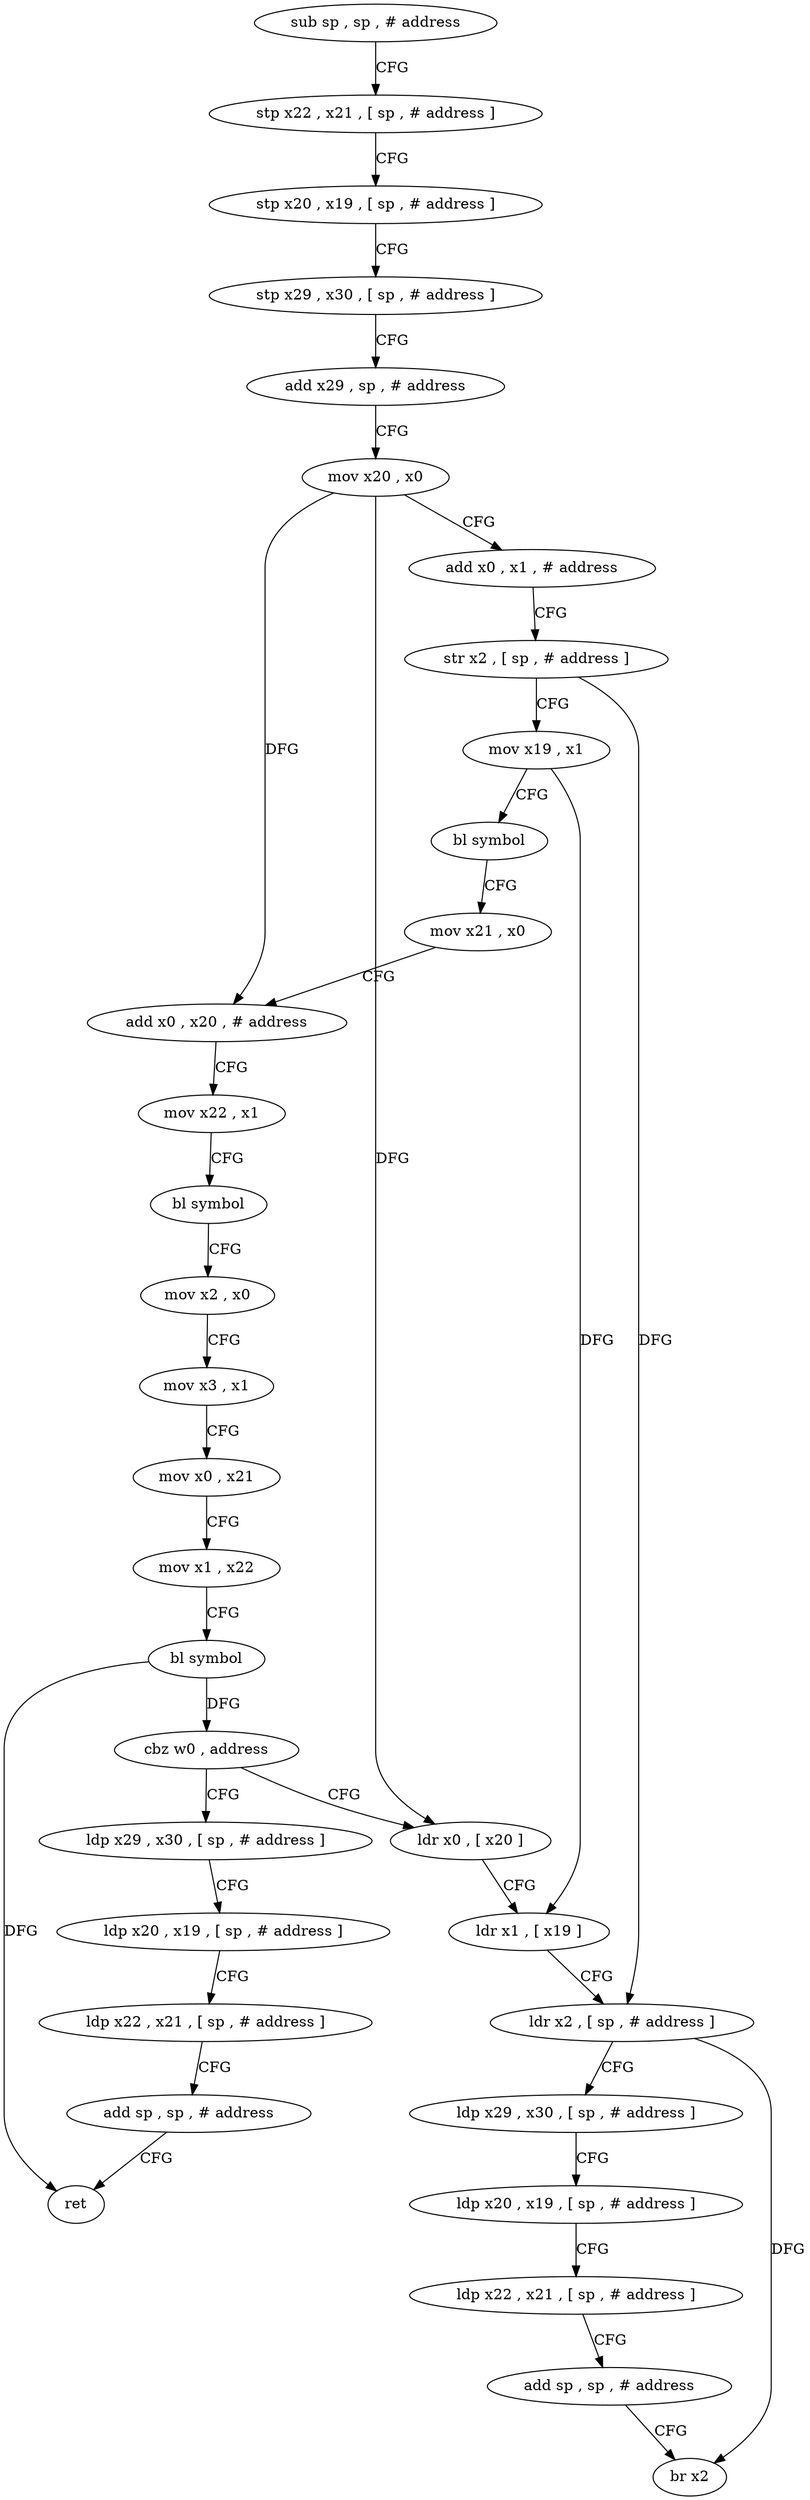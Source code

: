 digraph "func" {
"4227540" [label = "sub sp , sp , # address" ]
"4227544" [label = "stp x22 , x21 , [ sp , # address ]" ]
"4227548" [label = "stp x20 , x19 , [ sp , # address ]" ]
"4227552" [label = "stp x29 , x30 , [ sp , # address ]" ]
"4227556" [label = "add x29 , sp , # address" ]
"4227560" [label = "mov x20 , x0" ]
"4227564" [label = "add x0 , x1 , # address" ]
"4227568" [label = "str x2 , [ sp , # address ]" ]
"4227572" [label = "mov x19 , x1" ]
"4227576" [label = "bl symbol" ]
"4227580" [label = "mov x21 , x0" ]
"4227584" [label = "add x0 , x20 , # address" ]
"4227588" [label = "mov x22 , x1" ]
"4227592" [label = "bl symbol" ]
"4227596" [label = "mov x2 , x0" ]
"4227600" [label = "mov x3 , x1" ]
"4227604" [label = "mov x0 , x21" ]
"4227608" [label = "mov x1 , x22" ]
"4227612" [label = "bl symbol" ]
"4227616" [label = "cbz w0 , address" ]
"4227640" [label = "ldr x0 , [ x20 ]" ]
"4227620" [label = "ldp x29 , x30 , [ sp , # address ]" ]
"4227644" [label = "ldr x1 , [ x19 ]" ]
"4227648" [label = "ldr x2 , [ sp , # address ]" ]
"4227652" [label = "ldp x29 , x30 , [ sp , # address ]" ]
"4227656" [label = "ldp x20 , x19 , [ sp , # address ]" ]
"4227660" [label = "ldp x22 , x21 , [ sp , # address ]" ]
"4227664" [label = "add sp , sp , # address" ]
"4227668" [label = "br x2" ]
"4227624" [label = "ldp x20 , x19 , [ sp , # address ]" ]
"4227628" [label = "ldp x22 , x21 , [ sp , # address ]" ]
"4227632" [label = "add sp , sp , # address" ]
"4227636" [label = "ret" ]
"4227540" -> "4227544" [ label = "CFG" ]
"4227544" -> "4227548" [ label = "CFG" ]
"4227548" -> "4227552" [ label = "CFG" ]
"4227552" -> "4227556" [ label = "CFG" ]
"4227556" -> "4227560" [ label = "CFG" ]
"4227560" -> "4227564" [ label = "CFG" ]
"4227560" -> "4227584" [ label = "DFG" ]
"4227560" -> "4227640" [ label = "DFG" ]
"4227564" -> "4227568" [ label = "CFG" ]
"4227568" -> "4227572" [ label = "CFG" ]
"4227568" -> "4227648" [ label = "DFG" ]
"4227572" -> "4227576" [ label = "CFG" ]
"4227572" -> "4227644" [ label = "DFG" ]
"4227576" -> "4227580" [ label = "CFG" ]
"4227580" -> "4227584" [ label = "CFG" ]
"4227584" -> "4227588" [ label = "CFG" ]
"4227588" -> "4227592" [ label = "CFG" ]
"4227592" -> "4227596" [ label = "CFG" ]
"4227596" -> "4227600" [ label = "CFG" ]
"4227600" -> "4227604" [ label = "CFG" ]
"4227604" -> "4227608" [ label = "CFG" ]
"4227608" -> "4227612" [ label = "CFG" ]
"4227612" -> "4227616" [ label = "DFG" ]
"4227612" -> "4227636" [ label = "DFG" ]
"4227616" -> "4227640" [ label = "CFG" ]
"4227616" -> "4227620" [ label = "CFG" ]
"4227640" -> "4227644" [ label = "CFG" ]
"4227620" -> "4227624" [ label = "CFG" ]
"4227644" -> "4227648" [ label = "CFG" ]
"4227648" -> "4227652" [ label = "CFG" ]
"4227648" -> "4227668" [ label = "DFG" ]
"4227652" -> "4227656" [ label = "CFG" ]
"4227656" -> "4227660" [ label = "CFG" ]
"4227660" -> "4227664" [ label = "CFG" ]
"4227664" -> "4227668" [ label = "CFG" ]
"4227624" -> "4227628" [ label = "CFG" ]
"4227628" -> "4227632" [ label = "CFG" ]
"4227632" -> "4227636" [ label = "CFG" ]
}
